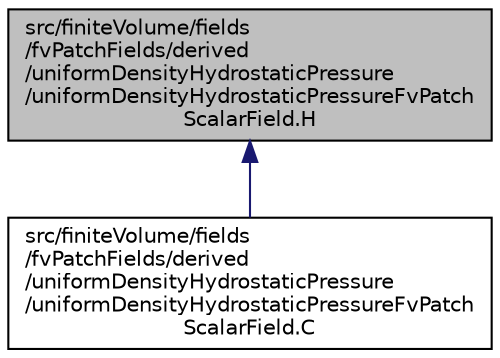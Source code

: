 digraph "src/finiteVolume/fields/fvPatchFields/derived/uniformDensityHydrostaticPressure/uniformDensityHydrostaticPressureFvPatchScalarField.H"
{
  bgcolor="transparent";
  edge [fontname="Helvetica",fontsize="10",labelfontname="Helvetica",labelfontsize="10"];
  node [fontname="Helvetica",fontsize="10",shape=record];
  Node1 [label="src/finiteVolume/fields\l/fvPatchFields/derived\l/uniformDensityHydrostaticPressure\l/uniformDensityHydrostaticPressureFvPatch\lScalarField.H",height=0.2,width=0.4,color="black", fillcolor="grey75", style="filled", fontcolor="black"];
  Node1 -> Node2 [dir="back",color="midnightblue",fontsize="10",style="solid",fontname="Helvetica"];
  Node2 [label="src/finiteVolume/fields\l/fvPatchFields/derived\l/uniformDensityHydrostaticPressure\l/uniformDensityHydrostaticPressureFvPatch\lScalarField.C",height=0.2,width=0.4,color="black",URL="$a05639.html"];
}

